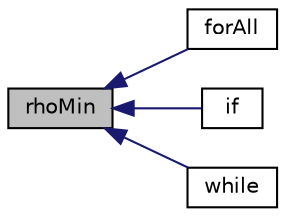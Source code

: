 digraph "rhoMin"
{
  bgcolor="transparent";
  edge [fontname="Helvetica",fontsize="10",labelfontname="Helvetica",labelfontsize="10"];
  node [fontname="Helvetica",fontsize="10",shape=record];
  rankdir="LR";
  Node57 [label="rhoMin",height=0.2,width=0.4,color="black", fillcolor="grey75", style="filled", fontcolor="black"];
  Node57 -> Node58 [dir="back",color="midnightblue",fontsize="10",style="solid",fontname="Helvetica"];
  Node58 [label="forAll",height=0.2,width=0.4,color="black",URL="$a39719.html#a9355a38e2751fb0aed092ab612f7a29f"];
  Node57 -> Node59 [dir="back",color="midnightblue",fontsize="10",style="solid",fontname="Helvetica"];
  Node59 [label="if",height=0.2,width=0.4,color="black",URL="$a39251.html#ac830d9e770dc90b660cc784ffcf2c67f"];
  Node57 -> Node60 [dir="back",color="midnightblue",fontsize="10",style="solid",fontname="Helvetica"];
  Node60 [label="while",height=0.2,width=0.4,color="black",URL="$a39209.html#ab13470e79e249d04c443bf59be9ff31d"];
}
